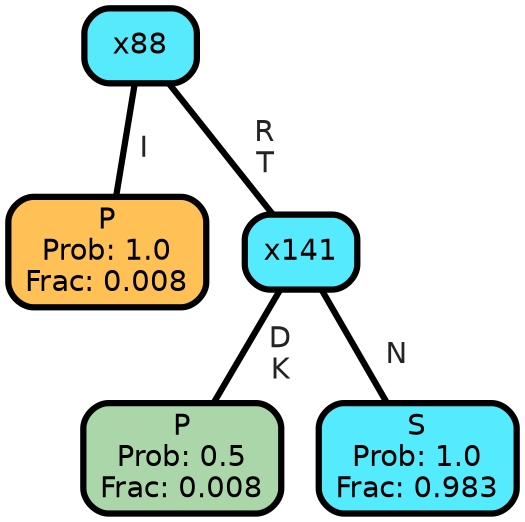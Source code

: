 graph Tree {
node [shape=box, style="filled, rounded",color="black",penwidth="3",fontcolor="black",                 fontname=helvetica] ;
graph [ranksep="0 equally", splines=straight,                 bgcolor=transparent, dpi=200] ;
edge [fontname=helvetica, fontweight=bold,fontcolor=grey14,color=black] ;
0 [label="P
Prob: 1.0
Frac: 0.008", fillcolor="#ffc155"] ;
1 [label="x88", fillcolor="#57eafc"] ;
2 [label="P
Prob: 0.5
Frac: 0.008", fillcolor="#aad6aa"] ;
3 [label="x141", fillcolor="#55eafe"] ;
4 [label="S
Prob: 1.0
Frac: 0.983", fillcolor="#55ebff"] ;
1 -- 0 [label=" I",penwidth=3] ;
1 -- 3 [label=" R\n T",penwidth=3] ;
3 -- 2 [label=" D\n K",penwidth=3] ;
3 -- 4 [label=" N",penwidth=3] ;
{rank = same;}}
